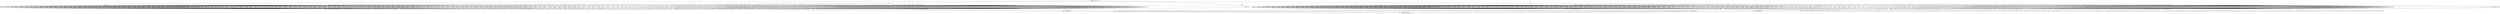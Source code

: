 digraph "&lt;global&gt;" {  
"34276" [label = <(METHOD,&lt;global&gt;)<SUB>33</SUB>> ]
"35609" [label = <(METHOD_RETURN,ANY)> ]
"34975" [label = <(&lt;operator&gt;.assignment,TIFFBitRevTable[256] = {\012    0x00, 0x80, 0x40, 0xc0, 0x20, 0xa0, 0x60, 0xe0, 0x10, 0x90, 0x50, 0xd0,\012    0x30, 0xb0, 0x70, 0xf0, 0x08, 0x88, 0x48, 0xc8, 0x28, 0xa8, 0x68, 0xe8,\012    0x18, 0x98, 0x58, 0xd8, 0x38, 0xb8, 0x78, 0xf8, 0x04, 0x84, 0x44, 0xc4,\012    0x24, 0xa4, 0x64, 0xe4, 0x14, 0x94, 0x54, 0xd4, 0x34, 0xb4, 0x74, 0xf4,\012    0x0c, 0x8c, 0x4c, 0xcc, 0x2c, 0xac, 0x6c, 0xec, 0x1c, 0x9c, 0x5c, 0xdc,\012    0x3c, 0xbc, 0x7c, 0xfc, 0x02, 0x82, 0x42, 0xc2, 0x22, 0xa2, 0x62, 0xe2,\012    0x12, 0x92, 0x52, 0xd2, 0x32, 0xb2, 0x72, 0xf2, 0x0a, 0x8a, 0x4a, 0xca,\012    0x2a, 0xaa, 0x6a, 0xea, 0x1a, 0x9a, 0x5a, 0xda, 0x3a, 0xba, 0x7a, 0xfa,\012    0x06, 0x86, 0x46, 0xc6, 0x26, 0xa6, 0x66, 0xe6, 0x16, 0x96, 0x56, 0xd6,\012    0x36, 0xb6, 0x76, 0xf6, 0x0e, 0x8e, 0x4e, 0xce, 0x2e, 0xae, 0x6e, 0xee,\012    0x1e, 0x9e, 0x5e, 0xde, 0x3e, 0xbe, 0x7e, 0xfe, 0x01, 0x81, 0x41, 0xc1,\012    0x21, 0xa1, 0x61, 0xe1, 0x11, 0x91, 0x51, 0xd1, 0x31, 0xb1, 0x71, 0xf1,\012    0x09, 0x89, 0x49, 0xc9, 0x29, 0xa9, 0x69, 0xe9, 0x19, 0x99, 0x59, 0xd9,\012    0x39, 0xb9, 0x79, 0xf9, 0x05, 0x85, 0x45, 0xc5, 0x25, 0xa5, 0x65, 0xe5,\012    0x15, 0x95, 0x55, 0xd5, 0x35, 0xb5, 0x75, 0xf5, 0x0d, 0x8d, 0x4d, 0xcd,\012    0x2d, 0xad, 0x6d, 0xed, 0x1d, 0x9d, 0x5d, 0xdd, 0x3d, 0xbd, 0x7d, 0xfd,\012    0x03, 0x83, 0x43, 0xc3, 0x23, 0xa3, 0x63, 0xe3, 0x13, 0x93, 0x53, 0xd3,\012    0x33, 0xb3, 0x73, 0xf3, 0x0b, 0x8b, 0x4b, 0xcb, 0x2b, 0xab, 0x6b, 0xeb,\012    0x1b, 0x9b, 0x5b, 0xdb, 0x3b, 0xbb, 0x7b, 0xfb, 0x07, 0x87, 0x47, 0xc7,\012    0x27, 0xa7, 0x67, 0xe7, 0x17, 0x97, 0x57, 0xd7, 0x37, 0xb7, 0x77, 0xf7,\012    0x0f, 0x8f, 0x4f, 0xcf, 0x2f, 0xaf, 0x6f, 0xef, 0x1f, 0x9f, 0x5f, 0xdf,\012    0x3f, 0xbf, 0x7f, 0xff})<SUB>257</SUB>> ]
"35235" [label = <(&lt;operator&gt;.assignment,TIFFNoBitRevTable[256] = {\012    0x00, 0x01, 0x02, 0x03, 0x04, 0x05, 0x06, 0x07, 0x08, 0x09, 0x0a, 0x0b,\012    0x0c, 0x0d, 0x0e, 0x0f, 0x10, 0x11, 0x12, 0x13, 0x14, 0x15, 0x16, 0x17,\012    0x18, 0x19, 0x1a, 0x1b, 0x1c, 0x1d, 0x1e, 0x1f, 0x20, 0x21, 0x22, 0x23,\012    0x24, 0x25, 0x26, 0x27, 0x28, 0x29, 0x2a, 0x2b, 0x2c, 0x2d, 0x2e, 0x2f,\012    0x30, 0x31, 0x32, 0x33, 0x34, 0x35, 0x36, 0x37, 0x38, 0x39, 0x3a, 0x3b,\012    0x3c, 0x3d, 0x3e, 0x3f, 0x40, 0x41, 0x42, 0x43, 0x44, 0x45, 0x46, 0x47,\012    0x48, 0x49, 0x4a, 0x4b, 0x4c, 0x4d, 0x4e, 0x4f, 0x50, 0x51, 0x52, 0x53,\012    0x54, 0x55, 0x56, 0x57, 0x58, 0x59, 0x5a, 0x5b, 0x5c, 0x5d, 0x5e, 0x5f,\012    0x60, 0x61, 0x62, 0x63, 0x64, 0x65, 0x66, 0x67, 0x68, 0x69, 0x6a, 0x6b,\012    0x6c, 0x6d, 0x6e, 0x6f, 0x70, 0x71, 0x72, 0x73, 0x74, 0x75, 0x76, 0x77,\012    0x78, 0x79, 0x7a, 0x7b, 0x7c, 0x7d, 0x7e, 0x7f, 0x80, 0x81, 0x82, 0x83,\012    0x84, 0x85, 0x86, 0x87, 0x88, 0x89, 0x8a, 0x8b, 0x8c, 0x8d, 0x8e, 0x8f,\012    0x90, 0x91, 0x92, 0x93, 0x94, 0x95, 0x96, 0x97, 0x98, 0x99, 0x9a, 0x9b,\012    0x9c, 0x9d, 0x9e, 0x9f, 0xa0, 0xa1, 0xa2, 0xa3, 0xa4, 0xa5, 0xa6, 0xa7,\012    0xa8, 0xa9, 0xaa, 0xab, 0xac, 0xad, 0xae, 0xaf, 0xb0, 0xb1, 0xb2, 0xb3,\012    0xb4, 0xb5, 0xb6, 0xb7, 0xb8, 0xb9, 0xba, 0xbb, 0xbc, 0xbd, 0xbe, 0xbf,\012    0xc0, 0xc1, 0xc2, 0xc3, 0xc4, 0xc5, 0xc6, 0xc7, 0xc8, 0xc9, 0xca, 0xcb,\012    0xcc, 0xcd, 0xce, 0xcf, 0xd0, 0xd1, 0xd2, 0xd3, 0xd4, 0xd5, 0xd6, 0xd7,\012    0xd8, 0xd9, 0xda, 0xdb, 0xdc, 0xdd, 0xde, 0xdf, 0xe0, 0xe1, 0xe2, 0xe3,\012    0xe4, 0xe5, 0xe6, 0xe7, 0xe8, 0xe9, 0xea, 0xeb, 0xec, 0xed, 0xee, 0xef,\012    0xf0, 0xf1, 0xf2, 0xf3, 0xf4, 0xf5, 0xf6, 0xf7, 0xf8, 0xf9, 0xfa, 0xfb,\012    0xfc, 0xfd, 0xfe, 0xff,\012})<SUB>280</SUB>> ]
"34977" [label = <(&lt;operator&gt;.arrayInitializer,{\012    0x00, 0x80, 0x40, 0xc0, 0x20, 0xa0, 0x60, 0xe0, 0x10, 0x90, 0x50, 0xd0,\012    0x30, 0xb0, 0x70, 0xf0, 0x08, 0x88, 0x48, 0xc8, 0x28, 0xa8, 0x68, 0xe8,\012    0x18, 0x98, 0x58, 0xd8, 0x38, 0xb8, 0x78, 0xf8, 0x04, 0x84, 0x44, 0xc4,\012    0x24, 0xa4, 0x64, 0xe4, 0x14, 0x94, 0x54, 0xd4, 0x34, 0xb4, 0x74, 0xf4,\012    0x0c, 0x8c, 0x4c, 0xcc, 0x2c, 0xac, 0x6c, 0xec, 0x1c, 0x9c, 0x5c, 0xdc,\012    0x3c, 0xbc, 0x7c, 0xfc, 0x02, 0x82, 0x42, 0xc2, 0x22, 0xa2, 0x62, 0xe2,\012    0x12, 0x92, 0x52, 0xd2, 0x32, 0xb2, 0x72, 0xf2, 0x0a, 0x8a, 0x4a, 0xca,\012    0x2a, 0xaa, 0x6a, 0xea, 0x1a, 0x9a, 0x5a, 0xda, 0x3a, 0xba, 0x7a, 0xfa,\012    0x06, 0x86, 0x46, 0xc6, 0x26, 0xa6, 0x66, 0xe6, 0x16, 0x96, 0x56, 0xd6,\012    0x36, 0xb6, 0x76, 0xf6, 0x0e, 0x8e, 0x4e, 0xce, 0x2e, 0xae, 0x6e, 0xee,\012    0x1e, 0x9e, 0x5e, 0xde, 0x3e, 0xbe, 0x7e, 0xfe, 0x01, 0x81, 0x41, 0xc1,\012    0x21, 0xa1, 0x61, 0xe1, 0x11, 0x91, 0x51, 0xd1, 0x31, 0xb1, 0x71, 0xf1,\012    0x09, 0x89, 0x49, 0xc9, 0x29, 0xa9, 0x69, 0xe9, 0x19, 0x99, 0x59, 0xd9,\012    0x39, 0xb9, 0x79, 0xf9, 0x05, 0x85, 0x45, 0xc5, 0x25, 0xa5, 0x65, 0xe5,\012    0x15, 0x95, 0x55, 0xd5, 0x35, 0xb5, 0x75, 0xf5, 0x0d, 0x8d, 0x4d, 0xcd,\012    0x2d, 0xad, 0x6d, 0xed, 0x1d, 0x9d, 0x5d, 0xdd, 0x3d, 0xbd, 0x7d, 0xfd,\012    0x03, 0x83, 0x43, 0xc3, 0x23, 0xa3, 0x63, 0xe3, 0x13, 0x93, 0x53, 0xd3,\012    0x33, 0xb3, 0x73, 0xf3, 0x0b, 0x8b, 0x4b, 0xcb, 0x2b, 0xab, 0x6b, 0xeb,\012    0x1b, 0x9b, 0x5b, 0xdb, 0x3b, 0xbb, 0x7b, 0xfb, 0x07, 0x87, 0x47, 0xc7,\012    0x27, 0xa7, 0x67, 0xe7, 0x17, 0x97, 0x57, 0xd7, 0x37, 0xb7, 0x77, 0xf7,\012    0x0f, 0x8f, 0x4f, 0xcf, 0x2f, 0xaf, 0x6f, 0xef, 0x1f, 0x9f, 0x5f, 0xdf,\012    0x3f, 0xbf, 0x7f, 0xff})<SUB>257</SUB>> ]
"35237" [label = <(&lt;operator&gt;.arrayInitializer,{\012    0x00, 0x01, 0x02, 0x03, 0x04, 0x05, 0x06, 0x07, 0x08, 0x09, 0x0a, 0x0b,\012    0x0c, 0x0d, 0x0e, 0x0f, 0x10, 0x11, 0x12, 0x13, 0x14, 0x15, 0x16, 0x17,\012    0x18, 0x19, 0x1a, 0x1b, 0x1c, 0x1d, 0x1e, 0x1f, 0x20, 0x21, 0x22, 0x23,\012    0x24, 0x25, 0x26, 0x27, 0x28, 0x29, 0x2a, 0x2b, 0x2c, 0x2d, 0x2e, 0x2f,\012    0x30, 0x31, 0x32, 0x33, 0x34, 0x35, 0x36, 0x37, 0x38, 0x39, 0x3a, 0x3b,\012    0x3c, 0x3d, 0x3e, 0x3f, 0x40, 0x41, 0x42, 0x43, 0x44, 0x45, 0x46, 0x47,\012    0x48, 0x49, 0x4a, 0x4b, 0x4c, 0x4d, 0x4e, 0x4f, 0x50, 0x51, 0x52, 0x53,\012    0x54, 0x55, 0x56, 0x57, 0x58, 0x59, 0x5a, 0x5b, 0x5c, 0x5d, 0x5e, 0x5f,\012    0x60, 0x61, 0x62, 0x63, 0x64, 0x65, 0x66, 0x67, 0x68, 0x69, 0x6a, 0x6b,\012    0x6c, 0x6d, 0x6e, 0x6f, 0x70, 0x71, 0x72, 0x73, 0x74, 0x75, 0x76, 0x77,\012    0x78, 0x79, 0x7a, 0x7b, 0x7c, 0x7d, 0x7e, 0x7f, 0x80, 0x81, 0x82, 0x83,\012    0x84, 0x85, 0x86, 0x87, 0x88, 0x89, 0x8a, 0x8b, 0x8c, 0x8d, 0x8e, 0x8f,\012    0x90, 0x91, 0x92, 0x93, 0x94, 0x95, 0x96, 0x97, 0x98, 0x99, 0x9a, 0x9b,\012    0x9c, 0x9d, 0x9e, 0x9f, 0xa0, 0xa1, 0xa2, 0xa3, 0xa4, 0xa5, 0xa6, 0xa7,\012    0xa8, 0xa9, 0xaa, 0xab, 0xac, 0xad, 0xae, 0xaf, 0xb0, 0xb1, 0xb2, 0xb3,\012    0xb4, 0xb5, 0xb6, 0xb7, 0xb8, 0xb9, 0xba, 0xbb, 0xbc, 0xbd, 0xbe, 0xbf,\012    0xc0, 0xc1, 0xc2, 0xc3, 0xc4, 0xc5, 0xc6, 0xc7, 0xc8, 0xc9, 0xca, 0xcb,\012    0xcc, 0xcd, 0xce, 0xcf, 0xd0, 0xd1, 0xd2, 0xd3, 0xd4, 0xd5, 0xd6, 0xd7,\012    0xd8, 0xd9, 0xda, 0xdb, 0xdc, 0xdd, 0xde, 0xdf, 0xe0, 0xe1, 0xe2, 0xe3,\012    0xe4, 0xe5, 0xe6, 0xe7, 0xe8, 0xe9, 0xea, 0xeb, 0xec, 0xed, 0xee, 0xef,\012    0xf0, 0xf1, 0xf2, 0xf3, 0xf4, 0xf5, 0xf6, 0xf7, 0xf8, 0xf9, 0xfa, 0xfb,\012    0xfc, 0xfd, 0xfe, 0xff,\012})<SUB>280</SUB>> ]
  "34975" -> "35609"  [ label = "DDG: TIFFBitRevTable"] 
  "34975" -> "35609"  [ label = "DDG: {\012    0x00, 0x80, 0x40, 0xc0, 0x20, 0xa0, 0x60, 0xe0, 0x10, 0x90, 0x50, 0xd0,\012    0x30, 0xb0, 0x70, 0xf0, 0x08, 0x88, 0x48, 0xc8, 0x28, 0xa8, 0x68, 0xe8,\012    0x18, 0x98, 0x58, 0xd8, 0x38, 0xb8, 0x78, 0xf8, 0x04, 0x84, 0x44, 0xc4,\012    0x24, 0xa4, 0x64, 0xe4, 0x14, 0x94, 0x54, 0xd4, 0x34, 0xb4, 0x74, 0xf4,\012    0x0c, 0x8c, 0x4c, 0xcc, 0x2c, 0xac, 0x6c, 0xec, 0x1c, 0x9c, 0x5c, 0xdc,\012    0x3c, 0xbc, 0x7c, 0xfc, 0x02, 0x82, 0x42, 0xc2, 0x22, 0xa2, 0x62, 0xe2,\012    0x12, 0x92, 0x52, 0xd2, 0x32, 0xb2, 0x72, 0xf2, 0x0a, 0x8a, 0x4a, 0xca,\012    0x2a, 0xaa, 0x6a, 0xea, 0x1a, 0x9a, 0x5a, 0xda, 0x3a, 0xba, 0x7a, 0xfa,\012    0x06, 0x86, 0x46, 0xc6, 0x26, 0xa6, 0x66, 0xe6, 0x16, 0x96, 0x56, 0xd6,\012    0x36, 0xb6, 0x76, 0xf6, 0x0e, 0x8e, 0x4e, 0xce, 0x2e, 0xae, 0x6e, 0xee,\012    0x1e, 0x9e, 0x5e, 0xde, 0x3e, 0xbe, 0x7e, 0xfe, 0x01, 0x81, 0x41, 0xc1,\012    0x21, 0xa1, 0x61, 0xe1, 0x11, 0x91, 0x51, 0xd1, 0x31, 0xb1, 0x71, 0xf1,\012    0x09, 0x89, 0x49, 0xc9, 0x29, 0xa9, 0x69, 0xe9, 0x19, 0x99, 0x59, 0xd9,\012    0x39, 0xb9, 0x79, 0xf9, 0x05, 0x85, 0x45, 0xc5, 0x25, 0xa5, 0x65, 0xe5,\012    0x15, 0x95, 0x55, 0xd5, 0x35, 0xb5, 0x75, 0xf5, 0x0d, 0x8d, 0x4d, 0xcd,\012    0x2d, 0xad, 0x6d, 0xed, 0x1d, 0x9d, 0x5d, 0xdd, 0x3d, 0xbd, 0x7d, 0xfd,\012    0x03, 0x83, 0x43, 0xc3, 0x23, 0xa3, 0x63, 0xe3, 0x13, 0x93, 0x53, 0xd3,\012    0x33, 0xb3, 0x73, 0xf3, 0x0b, 0x8b, 0x4b, 0xcb, 0x2b, 0xab, 0x6b, 0xeb,\012    0x1b, 0x9b, 0x5b, 0xdb, 0x3b, 0xbb, 0x7b, 0xfb, 0x07, 0x87, 0x47, 0xc7,\012    0x27, 0xa7, 0x67, 0xe7, 0x17, 0x97, 0x57, 0xd7, 0x37, 0xb7, 0x77, 0xf7,\012    0x0f, 0x8f, 0x4f, 0xcf, 0x2f, 0xaf, 0x6f, 0xef, 0x1f, 0x9f, 0x5f, 0xdf,\012    0x3f, 0xbf, 0x7f, 0xff}"] 
  "35235" -> "35609"  [ label = "DDG: TIFFNoBitRevTable"] 
  "35235" -> "35609"  [ label = "DDG: {\012    0x00, 0x01, 0x02, 0x03, 0x04, 0x05, 0x06, 0x07, 0x08, 0x09, 0x0a, 0x0b,\012    0x0c, 0x0d, 0x0e, 0x0f, 0x10, 0x11, 0x12, 0x13, 0x14, 0x15, 0x16, 0x17,\012    0x18, 0x19, 0x1a, 0x1b, 0x1c, 0x1d, 0x1e, 0x1f, 0x20, 0x21, 0x22, 0x23,\012    0x24, 0x25, 0x26, 0x27, 0x28, 0x29, 0x2a, 0x2b, 0x2c, 0x2d, 0x2e, 0x2f,\012    0x30, 0x31, 0x32, 0x33, 0x34, 0x35, 0x36, 0x37, 0x38, 0x39, 0x3a, 0x3b,\012    0x3c, 0x3d, 0x3e, 0x3f, 0x40, 0x41, 0x42, 0x43, 0x44, 0x45, 0x46, 0x47,\012    0x48, 0x49, 0x4a, 0x4b, 0x4c, 0x4d, 0x4e, 0x4f, 0x50, 0x51, 0x52, 0x53,\012    0x54, 0x55, 0x56, 0x57, 0x58, 0x59, 0x5a, 0x5b, 0x5c, 0x5d, 0x5e, 0x5f,\012    0x60, 0x61, 0x62, 0x63, 0x64, 0x65, 0x66, 0x67, 0x68, 0x69, 0x6a, 0x6b,\012    0x6c, 0x6d, 0x6e, 0x6f, 0x70, 0x71, 0x72, 0x73, 0x74, 0x75, 0x76, 0x77,\012    0x78, 0x79, 0x7a, 0x7b, 0x7c, 0x7d, 0x7e, 0x7f, 0x80, 0x81, 0x82, 0x83,\012    0x84, 0x85, 0x86, 0x87, 0x88, 0x89, 0x8a, 0x8b, 0x8c, 0x8d, 0x8e, 0x8f,\012    0x90, 0x91, 0x92, 0x93, 0x94, 0x95, 0x96, 0x97, 0x98, 0x99, 0x9a, 0x9b,\012    0x9c, 0x9d, 0x9e, 0x9f, 0xa0, 0xa1, 0xa2, 0xa3, 0xa4, 0xa5, 0xa6, 0xa7,\012    0xa8, 0xa9, 0xaa, 0xab, 0xac, 0xad, 0xae, 0xaf, 0xb0, 0xb1, 0xb2, 0xb3,\012    0xb4, 0xb5, 0xb6, 0xb7, 0xb8, 0xb9, 0xba, 0xbb, 0xbc, 0xbd, 0xbe, 0xbf,\012    0xc0, 0xc1, 0xc2, 0xc3, 0xc4, 0xc5, 0xc6, 0xc7, 0xc8, 0xc9, 0xca, 0xcb,\012    0xcc, 0xcd, 0xce, 0xcf, 0xd0, 0xd1, 0xd2, 0xd3, 0xd4, 0xd5, 0xd6, 0xd7,\012    0xd8, 0xd9, 0xda, 0xdb, 0xdc, 0xdd, 0xde, 0xdf, 0xe0, 0xe1, 0xe2, 0xe3,\012    0xe4, 0xe5, 0xe6, 0xe7, 0xe8, 0xe9, 0xea, 0xeb, 0xec, 0xed, 0xee, 0xef,\012    0xf0, 0xf1, 0xf2, 0xf3, 0xf4, 0xf5, 0xf6, 0xf7, 0xf8, 0xf9, 0xfa, 0xfb,\012    0xfc, 0xfd, 0xfe, 0xff,\012}"] 
  "34977" -> "34975"  [ label = "DDG: 0xbc"] 
  "34977" -> "34975"  [ label = "DDG: 0x25"] 
  "34977" -> "34975"  [ label = "DDG: 0xc7"] 
  "34977" -> "34975"  [ label = "DDG: 0xaa"] 
  "34977" -> "34975"  [ label = "DDG: 0x7c"] 
  "34977" -> "34975"  [ label = "DDG: 0xdc"] 
  "34977" -> "34975"  [ label = "DDG: 0x8e"] 
  "34977" -> "34975"  [ label = "DDG: 0x1c"] 
  "34977" -> "34975"  [ label = "DDG: 0xe5"] 
  "34977" -> "34975"  [ label = "DDG: 0x98"] 
  "34977" -> "34975"  [ label = "DDG: 0x28"] 
  "34977" -> "34975"  [ label = "DDG: 0xb6"] 
  "34977" -> "34975"  [ label = "DDG: 0x22"] 
  "34977" -> "34975"  [ label = "DDG: 0x8a"] 
  "34977" -> "34975"  [ label = "DDG: 0xfc"] 
  "34977" -> "34975"  [ label = "DDG: 0xcb"] 
  "34977" -> "34975"  [ label = "DDG: 0x73"] 
  "34977" -> "34975"  [ label = "DDG: 0x94"] 
  "34977" -> "34975"  [ label = "DDG: 0x86"] 
  "34977" -> "34975"  [ label = "DDG: 0x35"] 
  "34977" -> "34975"  [ label = "DDG: 0x5a"] 
  "34977" -> "34975"  [ label = "DDG: 0xb1"] 
  "34977" -> "34975"  [ label = "DDG: 0xda"] 
  "34977" -> "34975"  [ label = "DDG: 0xa7"] 
  "34977" -> "34975"  [ label = "DDG: 0x9c"] 
  "34977" -> "34975"  [ label = "DDG: 0x79"] 
  "34977" -> "34975"  [ label = "DDG: 0x2b"] 
  "34977" -> "34975"  [ label = "DDG: 0xb3"] 
  "34977" -> "34975"  [ label = "DDG: 0x4b"] 
  "34977" -> "34975"  [ label = "DDG: 0x4f"] 
  "34977" -> "34975"  [ label = "DDG: 0x70"] 
  "34977" -> "34975"  [ label = "DDG: 0xb9"] 
  "34977" -> "34975"  [ label = "DDG: 0x3b"] 
  "34977" -> "34975"  [ label = "DDG: 0x03"] 
  "34977" -> "34975"  [ label = "DDG: 0x7a"] 
  "34977" -> "34975"  [ label = "DDG: 0xa2"] 
  "34977" -> "34975"  [ label = "DDG: 0xf6"] 
  "34977" -> "34975"  [ label = "DDG: 0x48"] 
  "34977" -> "34975"  [ label = "DDG: 0xea"] 
  "34977" -> "34975"  [ label = "DDG: 0x81"] 
  "34977" -> "34975"  [ label = "DDG: 0x3f"] 
  "34977" -> "34975"  [ label = "DDG: 0x89"] 
  "34977" -> "34975"  [ label = "DDG: 0xff"] 
  "34977" -> "34975"  [ label = "DDG: 0xba"] 
  "34977" -> "34975"  [ label = "DDG: 0x2e"] 
  "34977" -> "34975"  [ label = "DDG: 0x00"] 
  "34977" -> "34975"  [ label = "DDG: 0x59"] 
  "34977" -> "34975"  [ label = "DDG: 0xdb"] 
  "34977" -> "34975"  [ label = "DDG: 0x2d"] 
  "34977" -> "34975"  [ label = "DDG: 0x76"] 
  "34977" -> "34975"  [ label = "DDG: 0x05"] 
  "34977" -> "34975"  [ label = "DDG: 0xb7"] 
  "34977" -> "34975"  [ label = "DDG: 0x82"] 
  "34977" -> "34975"  [ label = "DDG: 0x4e"] 
  "34977" -> "34975"  [ label = "DDG: 0xd0"] 
  "34977" -> "34975"  [ label = "DDG: 0x9b"] 
  "34977" -> "34975"  [ label = "DDG: 0x8d"] 
  "34977" -> "34975"  [ label = "DDG: 0x2c"] 
  "34977" -> "34975"  [ label = "DDG: 0x1a"] 
  "34977" -> "34975"  [ label = "DDG: 0x90"] 
  "34977" -> "34975"  [ label = "DDG: 0xec"] 
  "34977" -> "34975"  [ label = "DDG: 0x46"] 
  "34977" -> "34975"  [ label = "DDG: 0xe2"] 
  "34977" -> "34975"  [ label = "DDG: 0xfd"] 
  "34977" -> "34975"  [ label = "DDG: 0x7d"] 
  "34977" -> "34975"  [ label = "DDG: 0x72"] 
  "34977" -> "34975"  [ label = "DDG: 0x60"] 
  "34977" -> "34975"  [ label = "DDG: 0x10"] 
  "34977" -> "34975"  [ label = "DDG: 0x29"] 
  "34977" -> "34975"  [ label = "DDG: 0x53"] 
  "34977" -> "34975"  [ label = "DDG: 0x67"] 
  "34977" -> "34975"  [ label = "DDG: 0x6b"] 
  "34977" -> "34975"  [ label = "DDG: 0xeb"] 
  "34977" -> "34975"  [ label = "DDG: 0x97"] 
  "34977" -> "34975"  [ label = "DDG: 0xb8"] 
  "34977" -> "34975"  [ label = "DDG: 0xd2"] 
  "34977" -> "34975"  [ label = "DDG: 0x21"] 
  "34977" -> "34975"  [ label = "DDG: 0xf8"] 
  "34977" -> "34975"  [ label = "DDG: 0x26"] 
  "34977" -> "34975"  [ label = "DDG: 0xa0"] 
  "34977" -> "34975"  [ label = "DDG: 0xa5"] 
  "34977" -> "34975"  [ label = "DDG: 0x91"] 
  "34977" -> "34975"  [ label = "DDG: 0x09"] 
  "34977" -> "34975"  [ label = "DDG: 0x20"] 
  "34977" -> "34975"  [ label = "DDG: 0xb2"] 
  "34977" -> "34975"  [ label = "DDG: 0x93"] 
  "34977" -> "34975"  [ label = "DDG: 0x65"] 
  "34977" -> "34975"  [ label = "DDG: 0x23"] 
  "34977" -> "34975"  [ label = "DDG: 0xa8"] 
  "34977" -> "34975"  [ label = "DDG: 0x83"] 
  "34977" -> "34975"  [ label = "DDG: 0x6a"] 
  "34977" -> "34975"  [ label = "DDG: 0xdd"] 
  "34977" -> "34975"  [ label = "DDG: 0x5b"] 
  "34977" -> "34975"  [ label = "DDG: 0xa4"] 
  "34977" -> "34975"  [ label = "DDG: 0xde"] 
  "34977" -> "34975"  [ label = "DDG: 0x9e"] 
  "34977" -> "34975"  [ label = "DDG: 0x88"] 
  "34977" -> "34975"  [ label = "DDG: 0x0f"] 
  "34977" -> "34975"  [ label = "DDG: 0x8b"] 
  "34977" -> "34975"  [ label = "DDG: 0x30"] 
  "34977" -> "34975"  [ label = "DDG: 0xac"] 
  "34977" -> "34975"  [ label = "DDG: 0x95"] 
  "34977" -> "34975"  [ label = "DDG: 0xd9"] 
  "34977" -> "34975"  [ label = "DDG: 0xcf"] 
  "34977" -> "34975"  [ label = "DDG: 0xa6"] 
  "34977" -> "34975"  [ label = "DDG: 0x12"] 
  "34977" -> "34975"  [ label = "DDG: 0x58"] 
  "34977" -> "34975"  [ label = "DDG: 0x1f"] 
  "34977" -> "34975"  [ label = "DDG: 0xd4"] 
  "34977" -> "34975"  [ label = "DDG: 0xd5"] 
  "34977" -> "34975"  [ label = "DDG: 0x55"] 
  "34977" -> "34975"  [ label = "DDG: 0x6c"] 
  "34977" -> "34975"  [ label = "DDG: 0xa1"] 
  "34977" -> "34975"  [ label = "DDG: 0x02"] 
  "34977" -> "34975"  [ label = "DDG: 0xc2"] 
  "34977" -> "34975"  [ label = "DDG: 0x9d"] 
  "34977" -> "34975"  [ label = "DDG: 0x99"] 
  "34977" -> "34975"  [ label = "DDG: 0xe9"] 
  "34977" -> "34975"  [ label = "DDG: 0xf3"] 
  "34977" -> "34975"  [ label = "DDG: 0x42"] 
  "34977" -> "34975"  [ label = "DDG: 0xd8"] 
  "34977" -> "34975"  [ label = "DDG: 0x2f"] 
  "34977" -> "34975"  [ label = "DDG: 0xc9"] 
  "34977" -> "34975"  [ label = "DDG: 0xaf"] 
  "34977" -> "34975"  [ label = "DDG: 0xb4"] 
  "34977" -> "34975"  [ label = "DDG: 0x8c"] 
  "34977" -> "34975"  [ label = "DDG: 0xed"] 
  "34977" -> "34975"  [ label = "DDG: 0xc1"] 
  "34977" -> "34975"  [ label = "DDG: 0xc4"] 
  "34977" -> "34975"  [ label = "DDG: 0xb0"] 
  "34977" -> "34975"  [ label = "DDG: 0xc8"] 
  "34977" -> "34975"  [ label = "DDG: 0x71"] 
  "34977" -> "34975"  [ label = "DDG: 0x6f"] 
  "34977" -> "34975"  [ label = "DDG: 0x2a"] 
  "34977" -> "34975"  [ label = "DDG: 0x7f"] 
  "34977" -> "34975"  [ label = "DDG: 0xcc"] 
  "34977" -> "34975"  [ label = "DDG: 0xe0"] 
  "34977" -> "34975"  [ label = "DDG: 0x08"] 
  "34977" -> "34975"  [ label = "DDG: 0xf7"] 
  "34977" -> "34975"  [ label = "DDG: 0x78"] 
  "34977" -> "34975"  [ label = "DDG: 0x7b"] 
  "34977" -> "34975"  [ label = "DDG: 0x96"] 
  "34977" -> "34975"  [ label = "DDG: 0x31"] 
  "34977" -> "34975"  [ label = "DDG: 0xb5"] 
  "34977" -> "34975"  [ label = "DDG: 0x16"] 
  "34977" -> "34975"  [ label = "DDG: 0xd1"] 
  "34977" -> "34975"  [ label = "DDG: 0xf1"] 
  "34977" -> "34975"  [ label = "DDG: 0x14"] 
  "34977" -> "34975"  [ label = "DDG: 0x15"] 
  "34977" -> "34975"  [ label = "DDG: 0xf0"] 
  "34977" -> "34975"  [ label = "DDG: 0x5d"] 
  "34977" -> "34975"  [ label = "DDG: 0x51"] 
  "34977" -> "34975"  [ label = "DDG: 0x47"] 
  "34977" -> "34975"  [ label = "DDG: 0x4d"] 
  "34977" -> "34975"  [ label = "DDG: 0xbd"] 
  "34977" -> "34975"  [ label = "DDG: 0x1b"] 
  "34977" -> "34975"  [ label = "DDG: 0x1d"] 
  "34977" -> "34975"  [ label = "DDG: 0xe6"] 
  "34977" -> "34975"  [ label = "DDG: 0x9a"] 
  "34977" -> "34975"  [ label = "DDG: 0x69"] 
  "34977" -> "34975"  [ label = "DDG: 0x43"] 
  "34977" -> "34975"  [ label = "DDG: 0x66"] 
  "34977" -> "34975"  [ label = "DDG: 0x68"] 
  "34977" -> "34975"  [ label = "DDG: 0x4a"] 
  "34977" -> "34975"  [ label = "DDG: 0x38"] 
  "34977" -> "34975"  [ label = "DDG: 0xae"] 
  "34977" -> "34975"  [ label = "DDG: 0x41"] 
  "34977" -> "34975"  [ label = "DDG: 0x5e"] 
  "34977" -> "34975"  [ label = "DDG: 0x92"] 
  "34977" -> "34975"  [ label = "DDG: 0x44"] 
  "34977" -> "34975"  [ label = "DDG: 0xcd"] 
  "34977" -> "34975"  [ label = "DDG: 0xfa"] 
  "34977" -> "34975"  [ label = "DDG: 0xfe"] 
  "34977" -> "34975"  [ label = "DDG: 0x0d"] 
  "34977" -> "34975"  [ label = "DDG: 0x0e"] 
  "34977" -> "34975"  [ label = "DDG: 0x56"] 
  "34977" -> "34975"  [ label = "DDG: 0x54"] 
  "34977" -> "34975"  [ label = "DDG: 0x3d"] 
  "34977" -> "34975"  [ label = "DDG: 0x17"] 
  "34977" -> "34975"  [ label = "DDG: 0x40"] 
  "34977" -> "34975"  [ label = "DDG: 0xe7"] 
  "34977" -> "34975"  [ label = "DDG: 0x34"] 
  "34977" -> "34975"  [ label = "DDG: 0xc5"] 
  "34977" -> "34975"  [ label = "DDG: 0x5c"] 
  "34977" -> "34975"  [ label = "DDG: 0x57"] 
  "34977" -> "34975"  [ label = "DDG: 0x19"] 
  "34977" -> "34975"  [ label = "DDG: 0x63"] 
  "34977" -> "34975"  [ label = "DDG: 0x3a"] 
  "34977" -> "34975"  [ label = "DDG: 0x1e"] 
  "34977" -> "34975"  [ label = "DDG: 0x62"] 
  "34977" -> "34975"  [ label = "DDG: 0x6d"] 
  "34977" -> "34975"  [ label = "DDG: 0x37"] 
  "34977" -> "34975"  [ label = "DDG: 0x5f"] 
  "34977" -> "34975"  [ label = "DDG: 0xbe"] 
  "34977" -> "34975"  [ label = "DDG: 0x87"] 
  "34977" -> "34975"  [ label = "DDG: 0x3e"] 
  "34977" -> "34975"  [ label = "DDG: 0xf9"] 
  "34977" -> "34975"  [ label = "DDG: 0x39"] 
  "34977" -> "34975"  [ label = "DDG: 0xd7"] 
  "34977" -> "34975"  [ label = "DDG: 0xab"] 
  "34977" -> "34975"  [ label = "DDG: 0xa3"] 
  "34977" -> "34975"  [ label = "DDG: 0xe4"] 
  "34977" -> "34975"  [ label = "DDG: 0xd3"] 
  "34977" -> "34975"  [ label = "DDG: 0x49"] 
  "34977" -> "34975"  [ label = "DDG: 0xa9"] 
  "34977" -> "34975"  [ label = "DDG: 0xee"] 
  "34977" -> "34975"  [ label = "DDG: 0x24"] 
  "34977" -> "34975"  [ label = "DDG: 0x13"] 
  "34977" -> "34975"  [ label = "DDG: 0x45"] 
  "34977" -> "34975"  [ label = "DDG: 0x6e"] 
  "34977" -> "34975"  [ label = "DDG: 0xc0"] 
  "34977" -> "34975"  [ label = "DDG: 0x77"] 
  "34977" -> "34975"  [ label = "DDG: 0x36"] 
  "34977" -> "34975"  [ label = "DDG: 0xfb"] 
  "34977" -> "34975"  [ label = "DDG: 0xf5"] 
  "34977" -> "34975"  [ label = "DDG: 0x11"] 
  "34977" -> "34975"  [ label = "DDG: 0x74"] 
  "34977" -> "34975"  [ label = "DDG: 0x9f"] 
  "34977" -> "34975"  [ label = "DDG: 0x7e"] 
  "34977" -> "34975"  [ label = "DDG: 0x61"] 
  "34977" -> "34975"  [ label = "DDG: 0x85"] 
  "34977" -> "34975"  [ label = "DDG: 0xf2"] 
  "34977" -> "34975"  [ label = "DDG: 0x0c"] 
  "34977" -> "34975"  [ label = "DDG: 0xf4"] 
  "34977" -> "34975"  [ label = "DDG: 0xbf"] 
  "34977" -> "34975"  [ label = "DDG: 0x75"] 
  "34977" -> "34975"  [ label = "DDG: 0xca"] 
  "34977" -> "34975"  [ label = "DDG: 0x27"] 
  "34977" -> "34975"  [ label = "DDG: 0x18"] 
  "34977" -> "34975"  [ label = "DDG: 0x32"] 
  "34977" -> "34975"  [ label = "DDG: 0x84"] 
  "34977" -> "34975"  [ label = "DDG: 0x04"] 
  "34977" -> "34975"  [ label = "DDG: 0x4c"] 
  "34977" -> "34975"  [ label = "DDG: 0xd6"] 
  "34977" -> "34975"  [ label = "DDG: 0x50"] 
  "34977" -> "34975"  [ label = "DDG: 0x01"] 
  "34977" -> "34975"  [ label = "DDG: 0xe3"] 
  "34977" -> "34975"  [ label = "DDG: 0xc6"] 
  "34977" -> "34975"  [ label = "DDG: 0xe8"] 
  "34977" -> "34975"  [ label = "DDG: 0xbb"] 
  "34977" -> "34975"  [ label = "DDG: 0xc3"] 
  "34977" -> "34975"  [ label = "DDG: 0x3c"] 
  "34977" -> "34975"  [ label = "DDG: 0x0b"] 
  "34977" -> "34975"  [ label = "DDG: 0x0a"] 
  "34977" -> "34975"  [ label = "DDG: 0x64"] 
  "34977" -> "34975"  [ label = "DDG: 0xce"] 
  "34977" -> "34975"  [ label = "DDG: 0xdf"] 
  "34977" -> "34975"  [ label = "DDG: 0x8f"] 
  "34977" -> "34975"  [ label = "DDG: 0x07"] 
  "34977" -> "34975"  [ label = "DDG: 0xe1"] 
  "34977" -> "34975"  [ label = "DDG: 0x06"] 
  "34977" -> "34975"  [ label = "DDG: 0x52"] 
  "34977" -> "34975"  [ label = "DDG: 0x80"] 
  "34977" -> "34975"  [ label = "DDG: 0xef"] 
  "34977" -> "34975"  [ label = "DDG: 0xad"] 
  "34977" -> "34975"  [ label = "DDG: 0x33"] 
  "35237" -> "35235"  [ label = "DDG: 0x8f"] 
  "35237" -> "35235"  [ label = "DDG: 0x08"] 
  "35237" -> "35235"  [ label = "DDG: 0x7c"] 
  "35237" -> "35235"  [ label = "DDG: 0xfb"] 
  "35237" -> "35235"  [ label = "DDG: 0x88"] 
  "35237" -> "35235"  [ label = "DDG: 0x1d"] 
  "35237" -> "35235"  [ label = "DDG: 0x70"] 
  "35237" -> "35235"  [ label = "DDG: 0x3a"] 
  "35237" -> "35235"  [ label = "DDG: 0x4f"] 
  "35237" -> "35235"  [ label = "DDG: 0x63"] 
  "35237" -> "35235"  [ label = "DDG: 0x9f"] 
  "35237" -> "35235"  [ label = "DDG: 0x29"] 
  "35237" -> "35235"  [ label = "DDG: 0x52"] 
  "35237" -> "35235"  [ label = "DDG: 0x78"] 
  "35237" -> "35235"  [ label = "DDG: 0x94"] 
  "35237" -> "35235"  [ label = "DDG: 0x6b"] 
  "35237" -> "35235"  [ label = "DDG: 0x96"] 
  "35237" -> "35235"  [ label = "DDG: 0x9d"] 
  "35237" -> "35235"  [ label = "DDG: 0x46"] 
  "35237" -> "35235"  [ label = "DDG: 0xa1"] 
  "35237" -> "35235"  [ label = "DDG: 0xaa"] 
  "35237" -> "35235"  [ label = "DDG: 0xe6"] 
  "35237" -> "35235"  [ label = "DDG: 0x3c"] 
  "35237" -> "35235"  [ label = "DDG: 0xdf"] 
  "35237" -> "35235"  [ label = "DDG: 0x4a"] 
  "35237" -> "35235"  [ label = "DDG: 0x85"] 
  "35237" -> "35235"  [ label = "DDG: 0x86"] 
  "35237" -> "35235"  [ label = "DDG: 0x45"] 
  "35237" -> "35235"  [ label = "DDG: 0x1a"] 
  "35237" -> "35235"  [ label = "DDG: 0xa0"] 
  "35237" -> "35235"  [ label = "DDG: 0xd3"] 
  "35237" -> "35235"  [ label = "DDG: 0x83"] 
  "35237" -> "35235"  [ label = "DDG: 0xfc"] 
  "35237" -> "35235"  [ label = "DDG: 0xe1"] 
  "35237" -> "35235"  [ label = "DDG: 0x7e"] 
  "35237" -> "35235"  [ label = "DDG: 0x8a"] 
  "35237" -> "35235"  [ label = "DDG: 0xfa"] 
  "35237" -> "35235"  [ label = "DDG: 0x53"] 
  "35237" -> "35235"  [ label = "DDG: 0x5a"] 
  "35237" -> "35235"  [ label = "DDG: 0x61"] 
  "35237" -> "35235"  [ label = "DDG: 0xc4"] 
  "35237" -> "35235"  [ label = "DDG: 0xe0"] 
  "35237" -> "35235"  [ label = "DDG: 0xdb"] 
  "35237" -> "35235"  [ label = "DDG: 0x00"] 
  "35237" -> "35235"  [ label = "DDG: 0x82"] 
  "35237" -> "35235"  [ label = "DDG: 0x93"] 
  "35237" -> "35235"  [ label = "DDG: 0x8b"] 
  "35237" -> "35235"  [ label = "DDG: 0x47"] 
  "35237" -> "35235"  [ label = "DDG: 0xf8"] 
  "35237" -> "35235"  [ label = "DDG: 0x9a"] 
  "35237" -> "35235"  [ label = "DDG: 0xea"] 
  "35237" -> "35235"  [ label = "DDG: 0xd0"] 
  "35237" -> "35235"  [ label = "DDG: 0xa3"] 
  "35237" -> "35235"  [ label = "DDG: 0x40"] 
  "35237" -> "35235"  [ label = "DDG: 0xf9"] 
  "35237" -> "35235"  [ label = "DDG: 0x67"] 
  "35237" -> "35235"  [ label = "DDG: 0x32"] 
  "35237" -> "35235"  [ label = "DDG: 0x0c"] 
  "35237" -> "35235"  [ label = "DDG: 0x64"] 
  "35237" -> "35235"  [ label = "DDG: 0xf5"] 
  "35237" -> "35235"  [ label = "DDG: 0xec"] 
  "35237" -> "35235"  [ label = "DDG: 0xa8"] 
  "35237" -> "35235"  [ label = "DDG: 0xa5"] 
  "35237" -> "35235"  [ label = "DDG: 0xde"] 
  "35237" -> "35235"  [ label = "DDG: 0x36"] 
  "35237" -> "35235"  [ label = "DDG: 0xe9"] 
  "35237" -> "35235"  [ label = "DDG: 0x09"] 
  "35237" -> "35235"  [ label = "DDG: 0x92"] 
  "35237" -> "35235"  [ label = "DDG: 0x44"] 
  "35237" -> "35235"  [ label = "DDG: 0x7d"] 
  "35237" -> "35235"  [ label = "DDG: 0x30"] 
  "35237" -> "35235"  [ label = "DDG: 0x43"] 
  "35237" -> "35235"  [ label = "DDG: 0x84"] 
  "35237" -> "35235"  [ label = "DDG: 0xe7"] 
  "35237" -> "35235"  [ label = "DDG: 0xe4"] 
  "35237" -> "35235"  [ label = "DDG: 0x60"] 
  "35237" -> "35235"  [ label = "DDG: 0xf4"] 
  "35237" -> "35235"  [ label = "DDG: 0x3f"] 
  "35237" -> "35235"  [ label = "DDG: 0xb2"] 
  "35237" -> "35235"  [ label = "DDG: 0x2e"] 
  "35237" -> "35235"  [ label = "DDG: 0x33"] 
  "35237" -> "35235"  [ label = "DDG: 0xcd"] 
  "35237" -> "35235"  [ label = "DDG: 0x16"] 
  "35237" -> "35235"  [ label = "DDG: 0x37"] 
  "35237" -> "35235"  [ label = "DDG: 0x21"] 
  "35237" -> "35235"  [ label = "DDG: 0x7a"] 
  "35237" -> "35235"  [ label = "DDG: 0x13"] 
  "35237" -> "35235"  [ label = "DDG: 0xee"] 
  "35237" -> "35235"  [ label = "DDG: 0xc0"] 
  "35237" -> "35235"  [ label = "DDG: 0xc3"] 
  "35237" -> "35235"  [ label = "DDG: 0x6a"] 
  "35237" -> "35235"  [ label = "DDG: 0x65"] 
  "35237" -> "35235"  [ label = "DDG: 0x1f"] 
  "35237" -> "35235"  [ label = "DDG: 0x50"] 
  "35237" -> "35235"  [ label = "DDG: 0x97"] 
  "35237" -> "35235"  [ label = "DDG: 0x57"] 
  "35237" -> "35235"  [ label = "DDG: 0x05"] 
  "35237" -> "35235"  [ label = "DDG: 0xf3"] 
  "35237" -> "35235"  [ label = "DDG: 0x72"] 
  "35237" -> "35235"  [ label = "DDG: 0x20"] 
  "35237" -> "35235"  [ label = "DDG: 0xbe"] 
  "35237" -> "35235"  [ label = "DDG: 0x80"] 
  "35237" -> "35235"  [ label = "DDG: 0x55"] 
  "35237" -> "35235"  [ label = "DDG: 0x9e"] 
  "35237" -> "35235"  [ label = "DDG: 0x42"] 
  "35237" -> "35235"  [ label = "DDG: 0x4b"] 
  "35237" -> "35235"  [ label = "DDG: 0xcb"] 
  "35237" -> "35235"  [ label = "DDG: 0x98"] 
  "35237" -> "35235"  [ label = "DDG: 0xb5"] 
  "35237" -> "35235"  [ label = "DDG: 0xce"] 
  "35237" -> "35235"  [ label = "DDG: 0x2d"] 
  "35237" -> "35235"  [ label = "DDG: 0x26"] 
  "35237" -> "35235"  [ label = "DDG: 0xf0"] 
  "35237" -> "35235"  [ label = "DDG: 0xa9"] 
  "35237" -> "35235"  [ label = "DDG: 0xb6"] 
  "35237" -> "35235"  [ label = "DDG: 0x6c"] 
  "35237" -> "35235"  [ label = "DDG: 0xaf"] 
  "35237" -> "35235"  [ label = "DDG: 0xbd"] 
  "35237" -> "35235"  [ label = "DDG: 0xa6"] 
  "35237" -> "35235"  [ label = "DDG: 0xfd"] 
  "35237" -> "35235"  [ label = "DDG: 0x75"] 
  "35237" -> "35235"  [ label = "DDG: 0x19"] 
  "35237" -> "35235"  [ label = "DDG: 0x28"] 
  "35237" -> "35235"  [ label = "DDG: 0xd8"] 
  "35237" -> "35235"  [ label = "DDG: 0x87"] 
  "35237" -> "35235"  [ label = "DDG: 0x76"] 
  "35237" -> "35235"  [ label = "DDG: 0x2c"] 
  "35237" -> "35235"  [ label = "DDG: 0x6d"] 
  "35237" -> "35235"  [ label = "DDG: 0xbb"] 
  "35237" -> "35235"  [ label = "DDG: 0x9b"] 
  "35237" -> "35235"  [ label = "DDG: 0x95"] 
  "35237" -> "35235"  [ label = "DDG: 0x4d"] 
  "35237" -> "35235"  [ label = "DDG: 0xa2"] 
  "35237" -> "35235"  [ label = "DDG: 0x99"] 
  "35237" -> "35235"  [ label = "DDG: 0x14"] 
  "35237" -> "35235"  [ label = "DDG: 0x3d"] 
  "35237" -> "35235"  [ label = "DDG: 0x90"] 
  "35237" -> "35235"  [ label = "DDG: 0x0a"] 
  "35237" -> "35235"  [ label = "DDG: 0xab"] 
  "35237" -> "35235"  [ label = "DDG: 0xba"] 
  "35237" -> "35235"  [ label = "DDG: 0x18"] 
  "35237" -> "35235"  [ label = "DDG: 0xc7"] 
  "35237" -> "35235"  [ label = "DDG: 0x4e"] 
  "35237" -> "35235"  [ label = "DDG: 0xb0"] 
  "35237" -> "35235"  [ label = "DDG: 0xf1"] 
  "35237" -> "35235"  [ label = "DDG: 0x66"] 
  "35237" -> "35235"  [ label = "DDG: 0x68"] 
  "35237" -> "35235"  [ label = "DDG: 0x04"] 
  "35237" -> "35235"  [ label = "DDG: 0x8c"] 
  "35237" -> "35235"  [ label = "DDG: 0xd2"] 
  "35237" -> "35235"  [ label = "DDG: 0x2a"] 
  "35237" -> "35235"  [ label = "DDG: 0x6e"] 
  "35237" -> "35235"  [ label = "DDG: 0xda"] 
  "35237" -> "35235"  [ label = "DDG: 0xc6"] 
  "35237" -> "35235"  [ label = "DDG: 0xc1"] 
  "35237" -> "35235"  [ label = "DDG: 0xca"] 
  "35237" -> "35235"  [ label = "DDG: 0xe8"] 
  "35237" -> "35235"  [ label = "DDG: 0x0d"] 
  "35237" -> "35235"  [ label = "DDG: 0xe3"] 
  "35237" -> "35235"  [ label = "DDG: 0x5f"] 
  "35237" -> "35235"  [ label = "DDG: 0x8d"] 
  "35237" -> "35235"  [ label = "DDG: 0xcc"] 
  "35237" -> "35235"  [ label = "DDG: 0x31"] 
  "35237" -> "35235"  [ label = "DDG: 0x06"] 
  "35237" -> "35235"  [ label = "DDG: 0x5d"] 
  "35237" -> "35235"  [ label = "DDG: 0x2b"] 
  "35237" -> "35235"  [ label = "DDG: 0x01"] 
  "35237" -> "35235"  [ label = "DDG: 0x77"] 
  "35237" -> "35235"  [ label = "DDG: 0x0b"] 
  "35237" -> "35235"  [ label = "DDG: 0x2f"] 
  "35237" -> "35235"  [ label = "DDG: 0x35"] 
  "35237" -> "35235"  [ label = "DDG: 0x38"] 
  "35237" -> "35235"  [ label = "DDG: 0x71"] 
  "35237" -> "35235"  [ label = "DDG: 0xbf"] 
  "35237" -> "35235"  [ label = "DDG: 0x3b"] 
  "35237" -> "35235"  [ label = "DDG: 0x5b"] 
  "35237" -> "35235"  [ label = "DDG: 0xfe"] 
  "35237" -> "35235"  [ label = "DDG: 0xae"] 
  "35237" -> "35235"  [ label = "DDG: 0x56"] 
  "35237" -> "35235"  [ label = "DDG: 0xe2"] 
  "35237" -> "35235"  [ label = "DDG: 0x91"] 
  "35237" -> "35235"  [ label = "DDG: 0x6f"] 
  "35237" -> "35235"  [ label = "DDG: 0xb9"] 
  "35237" -> "35235"  [ label = "DDG: 0xdd"] 
  "35237" -> "35235"  [ label = "DDG: 0x11"] 
  "35237" -> "35235"  [ label = "DDG: 0x25"] 
  "35237" -> "35235"  [ label = "DDG: 0x81"] 
  "35237" -> "35235"  [ label = "DDG: 0xb3"] 
  "35237" -> "35235"  [ label = "DDG: 0x89"] 
  "35237" -> "35235"  [ label = "DDG: 0xb8"] 
  "35237" -> "35235"  [ label = "DDG: 0x49"] 
  "35237" -> "35235"  [ label = "DDG: 0x0e"] 
  "35237" -> "35235"  [ label = "DDG: 0x5c"] 
  "35237" -> "35235"  [ label = "DDG: 0x1e"] 
  "35237" -> "35235"  [ label = "DDG: 0xbc"] 
  "35237" -> "35235"  [ label = "DDG: 0x24"] 
  "35237" -> "35235"  [ label = "DDG: 0xd4"] 
  "35237" -> "35235"  [ label = "DDG: 0xd5"] 
  "35237" -> "35235"  [ label = "DDG: 0xc8"] 
  "35237" -> "35235"  [ label = "DDG: 0x74"] 
  "35237" -> "35235"  [ label = "DDG: 0x22"] 
  "35237" -> "35235"  [ label = "DDG: 0x07"] 
  "35237" -> "35235"  [ label = "DDG: 0xeb"] 
  "35237" -> "35235"  [ label = "DDG: 0xf6"] 
  "35237" -> "35235"  [ label = "DDG: 0xd1"] 
  "35237" -> "35235"  [ label = "DDG: 0x69"] 
  "35237" -> "35235"  [ label = "DDG: 0x51"] 
  "35237" -> "35235"  [ label = "DDG: 0xcf"] 
  "35237" -> "35235"  [ label = "DDG: 0xc2"] 
  "35237" -> "35235"  [ label = "DDG: 0x12"] 
  "35237" -> "35235"  [ label = "DDG: 0xdc"] 
  "35237" -> "35235"  [ label = "DDG: 0x23"] 
  "35237" -> "35235"  [ label = "DDG: 0x27"] 
  "35237" -> "35235"  [ label = "DDG: 0x3e"] 
  "35237" -> "35235"  [ label = "DDG: 0xe5"] 
  "35237" -> "35235"  [ label = "DDG: 0x39"] 
  "35237" -> "35235"  [ label = "DDG: 0x48"] 
  "35237" -> "35235"  [ label = "DDG: 0xd6"] 
  "35237" -> "35235"  [ label = "DDG: 0xc9"] 
  "35237" -> "35235"  [ label = "DDG: 0xac"] 
  "35237" -> "35235"  [ label = "DDG: 0x73"] 
  "35237" -> "35235"  [ label = "DDG: 0xd9"] 
  "35237" -> "35235"  [ label = "DDG: 0x8e"] 
  "35237" -> "35235"  [ label = "DDG: 0x15"] 
  "35237" -> "35235"  [ label = "DDG: 0x9c"] 
  "35237" -> "35235"  [ label = "DDG: 0x1b"] 
  "35237" -> "35235"  [ label = "DDG: 0xb7"] 
  "35237" -> "35235"  [ label = "DDG: 0x1c"] 
  "35237" -> "35235"  [ label = "DDG: 0xef"] 
  "35237" -> "35235"  [ label = "DDG: 0x41"] 
  "35237" -> "35235"  [ label = "DDG: 0xb4"] 
  "35237" -> "35235"  [ label = "DDG: 0x5e"] 
  "35237" -> "35235"  [ label = "DDG: 0x03"] 
  "35237" -> "35235"  [ label = "DDG: 0x7f"] 
  "35237" -> "35235"  [ label = "DDG: 0xb1"] 
  "35237" -> "35235"  [ label = "DDG: 0x4c"] 
  "35237" -> "35235"  [ label = "DDG: 0x62"] 
  "35237" -> "35235"  [ label = "DDG: 0xd7"] 
  "35237" -> "35235"  [ label = "DDG: 0xa4"] 
  "35237" -> "35235"  [ label = "DDG: 0xad"] 
  "35237" -> "35235"  [ label = "DDG: 0x59"] 
  "35237" -> "35235"  [ label = "DDG: 0xed"] 
  "35237" -> "35235"  [ label = "DDG: 0x79"] 
  "35237" -> "35235"  [ label = "DDG: 0x02"] 
  "35237" -> "35235"  [ label = "DDG: 0x54"] 
  "35237" -> "35235"  [ label = "DDG: 0xf7"] 
  "35237" -> "35235"  [ label = "DDG: 0x17"] 
  "35237" -> "35235"  [ label = "DDG: 0x10"] 
  "35237" -> "35235"  [ label = "DDG: 0x34"] 
  "35237" -> "35235"  [ label = "DDG: 0xff"] 
  "35237" -> "35235"  [ label = "DDG: 0xc5"] 
  "35237" -> "35235"  [ label = "DDG: 0x0f"] 
  "35237" -> "35235"  [ label = "DDG: 0x7b"] 
  "35237" -> "35235"  [ label = "DDG: 0xf2"] 
  "35237" -> "35235"  [ label = "DDG: 0xa7"] 
  "35237" -> "35235"  [ label = "DDG: 0x58"] 
  "34276" -> "34975"  [ label = "DDG: "] 
  "34276" -> "35235"  [ label = "DDG: "] 
  "34276" -> "34977"  [ label = "DDG: "] 
  "34276" -> "35237"  [ label = "DDG: "] 
}
